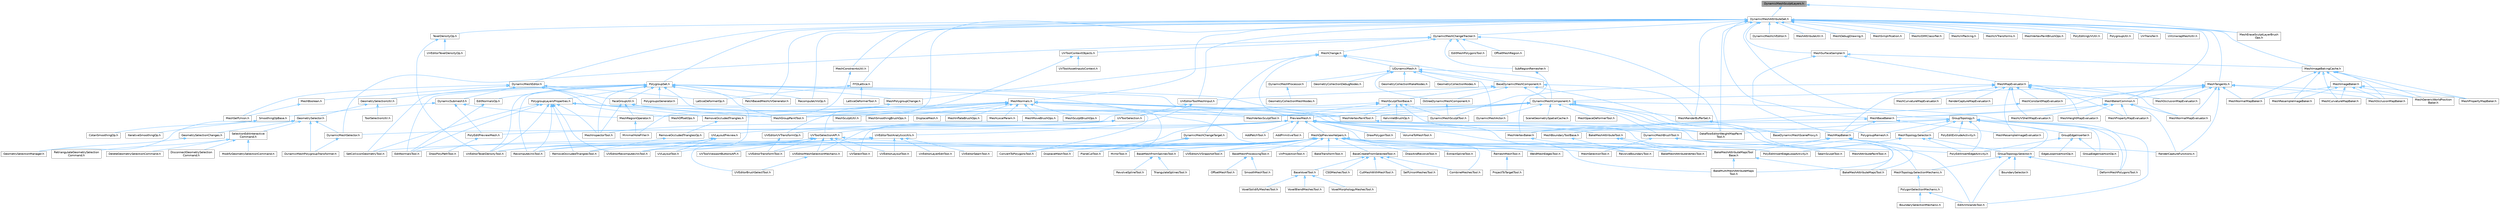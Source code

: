 digraph "DynamicMeshSculptLayers.h"
{
 // INTERACTIVE_SVG=YES
 // LATEX_PDF_SIZE
  bgcolor="transparent";
  edge [fontname=Helvetica,fontsize=10,labelfontname=Helvetica,labelfontsize=10];
  node [fontname=Helvetica,fontsize=10,shape=box,height=0.2,width=0.4];
  Node1 [id="Node000001",label="DynamicMeshSculptLayers.h",height=0.2,width=0.4,color="gray40", fillcolor="grey60", style="filled", fontcolor="black",tooltip=" "];
  Node1 -> Node2 [id="edge1_Node000001_Node000002",dir="back",color="steelblue1",style="solid",tooltip=" "];
  Node2 [id="Node000002",label="DynamicMeshAttributeSet.h",height=0.2,width=0.4,color="grey40", fillcolor="white", style="filled",URL="$d1/d88/DynamicMeshAttributeSet_8h.html",tooltip=" "];
  Node2 -> Node3 [id="edge2_Node000002_Node000003",dir="back",color="steelblue1",style="solid",tooltip=" "];
  Node3 [id="Node000003",label="DataflowEditorWeightMapPaint\lTool.h",height=0.2,width=0.4,color="grey40", fillcolor="white", style="filled",URL="$db/d46/DataflowEditorWeightMapPaintTool_8h.html",tooltip=" "];
  Node2 -> Node4 [id="edge3_Node000002_Node000004",dir="back",color="steelblue1",style="solid",tooltip=" "];
  Node4 [id="Node000004",label="DynamicMeshChangeTracker.h",height=0.2,width=0.4,color="grey40", fillcolor="white", style="filled",URL="$dd/df0/DynamicMeshChangeTracker_8h.html",tooltip=" "];
  Node4 -> Node3 [id="edge4_Node000004_Node000003",dir="back",color="steelblue1",style="solid",tooltip=" "];
  Node4 -> Node5 [id="edge5_Node000004_Node000005",dir="back",color="steelblue1",style="solid",tooltip=" "];
  Node5 [id="Node000005",label="DynamicMeshSelector.h",height=0.2,width=0.4,color="grey40", fillcolor="white", style="filled",URL="$dc/d01/DynamicMeshSelector_8h.html",tooltip=" "];
  Node5 -> Node6 [id="edge6_Node000005_Node000006",dir="back",color="steelblue1",style="solid",tooltip=" "];
  Node6 [id="Node000006",label="DynamicMeshPolygroupTransformer.h",height=0.2,width=0.4,color="grey40", fillcolor="white", style="filled",URL="$dc/db2/DynamicMeshPolygroupTransformer_8h.html",tooltip=" "];
  Node4 -> Node7 [id="edge7_Node000004_Node000007",dir="back",color="steelblue1",style="solid",tooltip=" "];
  Node7 [id="Node000007",label="EditMeshPolygonsTool.h",height=0.2,width=0.4,color="grey40", fillcolor="white", style="filled",URL="$d5/d72/EditMeshPolygonsTool_8h.html",tooltip=" "];
  Node4 -> Node8 [id="edge8_Node000004_Node000008",dir="back",color="steelblue1",style="solid",tooltip=" "];
  Node8 [id="Node000008",label="MeshChange.h",height=0.2,width=0.4,color="grey40", fillcolor="white", style="filled",URL="$de/d27/MeshChange_8h.html",tooltip=" "];
  Node8 -> Node9 [id="edge9_Node000008_Node000009",dir="back",color="steelblue1",style="solid",tooltip=" "];
  Node9 [id="Node000009",label="BaseDynamicMeshComponent.h",height=0.2,width=0.4,color="grey40", fillcolor="white", style="filled",URL="$d3/df4/BaseDynamicMeshComponent_8h.html",tooltip=" "];
  Node9 -> Node10 [id="edge10_Node000009_Node000010",dir="back",color="steelblue1",style="solid",tooltip=" "];
  Node10 [id="Node000010",label="BaseDynamicMeshSceneProxy.h",height=0.2,width=0.4,color="grey40", fillcolor="white", style="filled",URL="$d2/dee/BaseDynamicMeshSceneProxy_8h.html",tooltip=" "];
  Node9 -> Node11 [id="edge11_Node000009_Node000011",dir="back",color="steelblue1",style="solid",tooltip=" "];
  Node11 [id="Node000011",label="DynamicMeshComponent.h",height=0.2,width=0.4,color="grey40", fillcolor="white", style="filled",URL="$d8/d66/DynamicMeshComponent_8h.html",tooltip=" "];
  Node11 -> Node3 [id="edge12_Node000011_Node000003",dir="back",color="steelblue1",style="solid",tooltip=" "];
  Node11 -> Node12 [id="edge13_Node000011_Node000012",dir="back",color="steelblue1",style="solid",tooltip=" "];
  Node12 [id="Node000012",label="DeformMeshPolygonsTool.h",height=0.2,width=0.4,color="grey40", fillcolor="white", style="filled",URL="$db/d72/DeformMeshPolygonsTool_8h.html",tooltip=" "];
  Node11 -> Node13 [id="edge14_Node000011_Node000013",dir="back",color="steelblue1",style="solid",tooltip=" "];
  Node13 [id="Node000013",label="DynamicMeshActor.h",height=0.2,width=0.4,color="grey40", fillcolor="white", style="filled",URL="$d1/d71/DynamicMeshActor_8h.html",tooltip=" "];
  Node11 -> Node14 [id="edge15_Node000011_Node000014",dir="back",color="steelblue1",style="solid",tooltip=" "];
  Node14 [id="Node000014",label="DynamicMeshBrushTool.h",height=0.2,width=0.4,color="grey40", fillcolor="white", style="filled",URL="$da/d04/DynamicMeshBrushTool_8h.html",tooltip=" "];
  Node14 -> Node15 [id="edge16_Node000014_Node000015",dir="back",color="steelblue1",style="solid",tooltip=" "];
  Node15 [id="Node000015",label="MeshAttributePaintTool.h",height=0.2,width=0.4,color="grey40", fillcolor="white", style="filled",URL="$d3/d29/MeshAttributePaintTool_8h.html",tooltip=" "];
  Node14 -> Node16 [id="edge17_Node000014_Node000016",dir="back",color="steelblue1",style="solid",tooltip=" "];
  Node16 [id="Node000016",label="MeshSelectionTool.h",height=0.2,width=0.4,color="grey40", fillcolor="white", style="filled",URL="$d8/d80/MeshSelectionTool_8h.html",tooltip=" "];
  Node14 -> Node17 [id="edge18_Node000014_Node000017",dir="back",color="steelblue1",style="solid",tooltip=" "];
  Node17 [id="Node000017",label="SeamSculptTool.h",height=0.2,width=0.4,color="grey40", fillcolor="white", style="filled",URL="$d1/d31/SeamSculptTool_8h.html",tooltip=" "];
  Node11 -> Node5 [id="edge19_Node000011_Node000005",dir="back",color="steelblue1",style="solid",tooltip=" "];
  Node11 -> Node18 [id="edge20_Node000011_Node000018",dir="back",color="steelblue1",style="solid",tooltip=" "];
  Node18 [id="Node000018",label="EditUVIslandsTool.h",height=0.2,width=0.4,color="grey40", fillcolor="white", style="filled",URL="$d0/de4/EditUVIslandsTool_8h.html",tooltip=" "];
  Node11 -> Node19 [id="edge21_Node000011_Node000019",dir="back",color="steelblue1",style="solid",tooltip=" "];
  Node19 [id="Node000019",label="MeshGroupPaintTool.h",height=0.2,width=0.4,color="grey40", fillcolor="white", style="filled",URL="$dd/d04/MeshGroupPaintTool_8h.html",tooltip=" "];
  Node11 -> Node20 [id="edge22_Node000011_Node000020",dir="back",color="steelblue1",style="solid",tooltip=" "];
  Node20 [id="Node000020",label="MeshRenderBufferSet.h",height=0.2,width=0.4,color="grey40", fillcolor="white", style="filled",URL="$de/dc2/MeshRenderBufferSet_8h.html",tooltip=" "];
  Node20 -> Node10 [id="edge23_Node000020_Node000010",dir="back",color="steelblue1",style="solid",tooltip=" "];
  Node11 -> Node21 [id="edge24_Node000011_Node000021",dir="back",color="steelblue1",style="solid",tooltip=" "];
  Node21 [id="Node000021",label="MeshSpaceDeformerTool.h",height=0.2,width=0.4,color="grey40", fillcolor="white", style="filled",URL="$d7/dc8/MeshSpaceDeformerTool_8h.html",tooltip=" "];
  Node11 -> Node22 [id="edge25_Node000011_Node000022",dir="back",color="steelblue1",style="solid",tooltip=" "];
  Node22 [id="Node000022",label="MeshTopologySelectionMechanic.h",height=0.2,width=0.4,color="grey40", fillcolor="white", style="filled",URL="$d5/d15/MeshTopologySelectionMechanic_8h.html",tooltip=" "];
  Node22 -> Node23 [id="edge26_Node000022_Node000023",dir="back",color="steelblue1",style="solid",tooltip=" "];
  Node23 [id="Node000023",label="PolygonSelectionMechanic.h",height=0.2,width=0.4,color="grey40", fillcolor="white", style="filled",URL="$da/dff/PolygonSelectionMechanic_8h.html",tooltip=" "];
  Node23 -> Node24 [id="edge27_Node000023_Node000024",dir="back",color="steelblue1",style="solid",tooltip=" "];
  Node24 [id="Node000024",label="BoundarySelectionMechanic.h",height=0.2,width=0.4,color="grey40", fillcolor="white", style="filled",URL="$d8/dd6/BoundarySelectionMechanic_8h.html",tooltip=" "];
  Node23 -> Node18 [id="edge28_Node000023_Node000018",dir="back",color="steelblue1",style="solid",tooltip=" "];
  Node11 -> Node25 [id="edge29_Node000011_Node000025",dir="back",color="steelblue1",style="solid",tooltip=" "];
  Node25 [id="Node000025",label="MeshVertexPaintTool.h",height=0.2,width=0.4,color="grey40", fillcolor="white", style="filled",URL="$db/d74/MeshVertexPaintTool_8h.html",tooltip=" "];
  Node25 -> Node3 [id="edge30_Node000025_Node000003",dir="back",color="steelblue1",style="solid",tooltip=" "];
  Node11 -> Node26 [id="edge31_Node000011_Node000026",dir="back",color="steelblue1",style="solid",tooltip=" "];
  Node26 [id="Node000026",label="MeshVertexSculptTool.h",height=0.2,width=0.4,color="grey40", fillcolor="white", style="filled",URL="$dc/da6/MeshVertexSculptTool_8h.html",tooltip=" "];
  Node11 -> Node27 [id="edge32_Node000011_Node000027",dir="back",color="steelblue1",style="solid",tooltip=" "];
  Node27 [id="Node000027",label="PreviewMesh.h",height=0.2,width=0.4,color="grey40", fillcolor="white", style="filled",URL="$d6/d30/PreviewMesh_8h.html",tooltip=" "];
  Node27 -> Node28 [id="edge33_Node000027_Node000028",dir="back",color="steelblue1",style="solid",tooltip=" "];
  Node28 [id="Node000028",label="AddPatchTool.h",height=0.2,width=0.4,color="grey40", fillcolor="white", style="filled",URL="$d5/deb/AddPatchTool_8h.html",tooltip=" "];
  Node27 -> Node29 [id="edge34_Node000027_Node000029",dir="back",color="steelblue1",style="solid",tooltip=" "];
  Node29 [id="Node000029",label="AddPrimitiveTool.h",height=0.2,width=0.4,color="grey40", fillcolor="white", style="filled",URL="$d5/dbf/AddPrimitiveTool_8h.html",tooltip=" "];
  Node27 -> Node30 [id="edge35_Node000027_Node000030",dir="back",color="steelblue1",style="solid",tooltip=" "];
  Node30 [id="Node000030",label="BakeMeshAttributeMapsTool.h",height=0.2,width=0.4,color="grey40", fillcolor="white", style="filled",URL="$d8/d14/BakeMeshAttributeMapsTool_8h.html",tooltip=" "];
  Node27 -> Node31 [id="edge36_Node000027_Node000031",dir="back",color="steelblue1",style="solid",tooltip=" "];
  Node31 [id="Node000031",label="BakeMeshAttributeMapsTool\lBase.h",height=0.2,width=0.4,color="grey40", fillcolor="white", style="filled",URL="$dc/d68/BakeMeshAttributeMapsToolBase_8h.html",tooltip=" "];
  Node31 -> Node30 [id="edge37_Node000031_Node000030",dir="back",color="steelblue1",style="solid",tooltip=" "];
  Node31 -> Node32 [id="edge38_Node000031_Node000032",dir="back",color="steelblue1",style="solid",tooltip=" "];
  Node32 [id="Node000032",label="BakeMultiMeshAttributeMaps\lTool.h",height=0.2,width=0.4,color="grey40", fillcolor="white", style="filled",URL="$d7/d65/BakeMultiMeshAttributeMapsTool_8h.html",tooltip=" "];
  Node27 -> Node33 [id="edge39_Node000027_Node000033",dir="back",color="steelblue1",style="solid",tooltip=" "];
  Node33 [id="Node000033",label="BakeMeshAttributeTool.h",height=0.2,width=0.4,color="grey40", fillcolor="white", style="filled",URL="$d0/d82/BakeMeshAttributeTool_8h.html",tooltip=" "];
  Node33 -> Node31 [id="edge40_Node000033_Node000031",dir="back",color="steelblue1",style="solid",tooltip=" "];
  Node33 -> Node34 [id="edge41_Node000033_Node000034",dir="back",color="steelblue1",style="solid",tooltip=" "];
  Node34 [id="Node000034",label="BakeMeshAttributeVertexTool.h",height=0.2,width=0.4,color="grey40", fillcolor="white", style="filled",URL="$d6/d76/BakeMeshAttributeVertexTool_8h.html",tooltip=" "];
  Node27 -> Node34 [id="edge42_Node000027_Node000034",dir="back",color="steelblue1",style="solid",tooltip=" "];
  Node27 -> Node32 [id="edge43_Node000027_Node000032",dir="back",color="steelblue1",style="solid",tooltip=" "];
  Node27 -> Node35 [id="edge44_Node000027_Node000035",dir="back",color="steelblue1",style="solid",tooltip=" "];
  Node35 [id="Node000035",label="ConvertToPolygonsTool.h",height=0.2,width=0.4,color="grey40", fillcolor="white", style="filled",URL="$d7/d5a/ConvertToPolygonsTool_8h.html",tooltip=" "];
  Node27 -> Node36 [id="edge45_Node000027_Node000036",dir="back",color="steelblue1",style="solid",tooltip=" "];
  Node36 [id="Node000036",label="DrawPolygonTool.h",height=0.2,width=0.4,color="grey40", fillcolor="white", style="filled",URL="$d0/d15/DrawPolygonTool_8h.html",tooltip=" "];
  Node27 -> Node14 [id="edge46_Node000027_Node000014",dir="back",color="steelblue1",style="solid",tooltip=" "];
  Node27 -> Node37 [id="edge47_Node000027_Node000037",dir="back",color="steelblue1",style="solid",tooltip=" "];
  Node37 [id="Node000037",label="MeshInspectorTool.h",height=0.2,width=0.4,color="grey40", fillcolor="white", style="filled",URL="$de/da1/MeshInspectorTool_8h.html",tooltip=" "];
  Node27 -> Node38 [id="edge48_Node000027_Node000038",dir="back",color="steelblue1",style="solid",tooltip=" "];
  Node38 [id="Node000038",label="MeshOpPreviewHelpers.h",height=0.2,width=0.4,color="grey40", fillcolor="white", style="filled",URL="$de/d33/MeshOpPreviewHelpers_8h.html",tooltip=" "];
  Node38 -> Node31 [id="edge49_Node000038_Node000031",dir="back",color="steelblue1",style="solid",tooltip=" "];
  Node38 -> Node34 [id="edge50_Node000038_Node000034",dir="back",color="steelblue1",style="solid",tooltip=" "];
  Node38 -> Node39 [id="edge51_Node000038_Node000039",dir="back",color="steelblue1",style="solid",tooltip=" "];
  Node39 [id="Node000039",label="BakeTransformTool.h",height=0.2,width=0.4,color="grey40", fillcolor="white", style="filled",URL="$dc/d39/BakeTransformTool_8h.html",tooltip=" "];
  Node38 -> Node40 [id="edge52_Node000038_Node000040",dir="back",color="steelblue1",style="solid",tooltip=" "];
  Node40 [id="Node000040",label="BaseCreateFromSelectedTool.h",height=0.2,width=0.4,color="grey40", fillcolor="white", style="filled",URL="$de/dc7/BaseCreateFromSelectedTool_8h.html",tooltip=" "];
  Node40 -> Node41 [id="edge53_Node000040_Node000041",dir="back",color="steelblue1",style="solid",tooltip=" "];
  Node41 [id="Node000041",label="BaseVoxelTool.h",height=0.2,width=0.4,color="grey40", fillcolor="white", style="filled",URL="$db/d63/BaseVoxelTool_8h.html",tooltip=" "];
  Node41 -> Node42 [id="edge54_Node000041_Node000042",dir="back",color="steelblue1",style="solid",tooltip=" "];
  Node42 [id="Node000042",label="VoxelBlendMeshesTool.h",height=0.2,width=0.4,color="grey40", fillcolor="white", style="filled",URL="$da/d0e/VoxelBlendMeshesTool_8h.html",tooltip=" "];
  Node41 -> Node43 [id="edge55_Node000041_Node000043",dir="back",color="steelblue1",style="solid",tooltip=" "];
  Node43 [id="Node000043",label="VoxelMorphologyMeshesTool.h",height=0.2,width=0.4,color="grey40", fillcolor="white", style="filled",URL="$dc/d30/VoxelMorphologyMeshesTool_8h.html",tooltip=" "];
  Node41 -> Node44 [id="edge56_Node000041_Node000044",dir="back",color="steelblue1",style="solid",tooltip=" "];
  Node44 [id="Node000044",label="VoxelSolidifyMeshesTool.h",height=0.2,width=0.4,color="grey40", fillcolor="white", style="filled",URL="$de/da2/VoxelSolidifyMeshesTool_8h.html",tooltip=" "];
  Node40 -> Node45 [id="edge57_Node000040_Node000045",dir="back",color="steelblue1",style="solid",tooltip=" "];
  Node45 [id="Node000045",label="CSGMeshesTool.h",height=0.2,width=0.4,color="grey40", fillcolor="white", style="filled",URL="$db/dd1/CSGMeshesTool_8h.html",tooltip=" "];
  Node40 -> Node46 [id="edge58_Node000040_Node000046",dir="back",color="steelblue1",style="solid",tooltip=" "];
  Node46 [id="Node000046",label="CombineMeshesTool.h",height=0.2,width=0.4,color="grey40", fillcolor="white", style="filled",URL="$dd/da3/CombineMeshesTool_8h.html",tooltip=" "];
  Node40 -> Node47 [id="edge59_Node000040_Node000047",dir="back",color="steelblue1",style="solid",tooltip=" "];
  Node47 [id="Node000047",label="CutMeshWithMeshTool.h",height=0.2,width=0.4,color="grey40", fillcolor="white", style="filled",URL="$d2/d2c/CutMeshWithMeshTool_8h.html",tooltip=" "];
  Node40 -> Node48 [id="edge60_Node000040_Node000048",dir="back",color="steelblue1",style="solid",tooltip=" "];
  Node48 [id="Node000048",label="SelfUnionMeshesTool.h",height=0.2,width=0.4,color="grey40", fillcolor="white", style="filled",URL="$dc/dad/SelfUnionMeshesTool_8h.html",tooltip=" "];
  Node38 -> Node49 [id="edge61_Node000038_Node000049",dir="back",color="steelblue1",style="solid",tooltip=" "];
  Node49 [id="Node000049",label="BaseMeshFromSplinesTool.h",height=0.2,width=0.4,color="grey40", fillcolor="white", style="filled",URL="$da/d31/BaseMeshFromSplinesTool_8h.html",tooltip=" "];
  Node49 -> Node50 [id="edge62_Node000049_Node000050",dir="back",color="steelblue1",style="solid",tooltip=" "];
  Node50 [id="Node000050",label="RevolveSplineTool.h",height=0.2,width=0.4,color="grey40", fillcolor="white", style="filled",URL="$d3/d36/RevolveSplineTool_8h.html",tooltip=" "];
  Node49 -> Node51 [id="edge63_Node000049_Node000051",dir="back",color="steelblue1",style="solid",tooltip=" "];
  Node51 [id="Node000051",label="TriangulateSplinesTool.h",height=0.2,width=0.4,color="grey40", fillcolor="white", style="filled",URL="$d9/de6/TriangulateSplinesTool_8h.html",tooltip=" "];
  Node38 -> Node52 [id="edge64_Node000038_Node000052",dir="back",color="steelblue1",style="solid",tooltip=" "];
  Node52 [id="Node000052",label="BaseMeshProcessingTool.h",height=0.2,width=0.4,color="grey40", fillcolor="white", style="filled",URL="$d4/d77/BaseMeshProcessingTool_8h.html",tooltip=" "];
  Node52 -> Node53 [id="edge65_Node000052_Node000053",dir="back",color="steelblue1",style="solid",tooltip=" "];
  Node53 [id="Node000053",label="OffsetMeshTool.h",height=0.2,width=0.4,color="grey40", fillcolor="white", style="filled",URL="$da/d01/OffsetMeshTool_8h.html",tooltip=" "];
  Node52 -> Node54 [id="edge66_Node000052_Node000054",dir="back",color="steelblue1",style="solid",tooltip=" "];
  Node54 [id="Node000054",label="SmoothMeshTool.h",height=0.2,width=0.4,color="grey40", fillcolor="white", style="filled",URL="$da/da9/SmoothMeshTool_8h.html",tooltip=" "];
  Node38 -> Node46 [id="edge67_Node000038_Node000046",dir="back",color="steelblue1",style="solid",tooltip=" "];
  Node38 -> Node35 [id="edge68_Node000038_Node000035",dir="back",color="steelblue1",style="solid",tooltip=" "];
  Node38 -> Node55 [id="edge69_Node000038_Node000055",dir="back",color="steelblue1",style="solid",tooltip=" "];
  Node55 [id="Node000055",label="DisplaceMeshTool.h",height=0.2,width=0.4,color="grey40", fillcolor="white", style="filled",URL="$da/d28/DisplaceMeshTool_8h.html",tooltip=" "];
  Node38 -> Node56 [id="edge70_Node000038_Node000056",dir="back",color="steelblue1",style="solid",tooltip=" "];
  Node56 [id="Node000056",label="DrawAndRevolveTool.h",height=0.2,width=0.4,color="grey40", fillcolor="white", style="filled",URL="$d8/d06/DrawAndRevolveTool_8h.html",tooltip=" "];
  Node38 -> Node57 [id="edge71_Node000038_Node000057",dir="back",color="steelblue1",style="solid",tooltip=" "];
  Node57 [id="Node000057",label="EditNormalsTool.h",height=0.2,width=0.4,color="grey40", fillcolor="white", style="filled",URL="$de/d53/EditNormalsTool_8h.html",tooltip=" "];
  Node38 -> Node58 [id="edge72_Node000038_Node000058",dir="back",color="steelblue1",style="solid",tooltip=" "];
  Node58 [id="Node000058",label="ExtractSplineTool.h",height=0.2,width=0.4,color="grey40", fillcolor="white", style="filled",URL="$d3/d4d/ExtractSplineTool_8h.html",tooltip=" "];
  Node38 -> Node59 [id="edge73_Node000038_Node000059",dir="back",color="steelblue1",style="solid",tooltip=" "];
  Node59 [id="Node000059",label="MirrorTool.h",height=0.2,width=0.4,color="grey40", fillcolor="white", style="filled",URL="$d3/dc9/MirrorTool_8h.html",tooltip=" "];
  Node38 -> Node60 [id="edge74_Node000038_Node000060",dir="back",color="steelblue1",style="solid",tooltip=" "];
  Node60 [id="Node000060",label="PlaneCutTool.h",height=0.2,width=0.4,color="grey40", fillcolor="white", style="filled",URL="$dd/def/PlaneCutTool_8h.html",tooltip=" "];
  Node38 -> Node61 [id="edge75_Node000038_Node000061",dir="back",color="steelblue1",style="solid",tooltip=" "];
  Node61 [id="Node000061",label="PolyEditInsertEdgeActivity.h",height=0.2,width=0.4,color="grey40", fillcolor="white", style="filled",URL="$d1/d26/PolyEditInsertEdgeActivity_8h.html",tooltip=" "];
  Node38 -> Node62 [id="edge76_Node000038_Node000062",dir="back",color="steelblue1",style="solid",tooltip=" "];
  Node62 [id="Node000062",label="PolyEditInsertEdgeLoopActivity.h",height=0.2,width=0.4,color="grey40", fillcolor="white", style="filled",URL="$d5/d37/PolyEditInsertEdgeLoopActivity_8h.html",tooltip=" "];
  Node38 -> Node63 [id="edge77_Node000038_Node000063",dir="back",color="steelblue1",style="solid",tooltip=" "];
  Node63 [id="Node000063",label="RecomputeUVsTool.h",height=0.2,width=0.4,color="grey40", fillcolor="white", style="filled",URL="$d0/d92/RecomputeUVsTool_8h.html",tooltip=" "];
  Node38 -> Node64 [id="edge78_Node000038_Node000064",dir="back",color="steelblue1",style="solid",tooltip=" "];
  Node64 [id="Node000064",label="RemeshMeshTool.h",height=0.2,width=0.4,color="grey40", fillcolor="white", style="filled",URL="$dc/dd6/RemeshMeshTool_8h.html",tooltip=" "];
  Node64 -> Node65 [id="edge79_Node000064_Node000065",dir="back",color="steelblue1",style="solid",tooltip=" "];
  Node65 [id="Node000065",label="ProjectToTargetTool.h",height=0.2,width=0.4,color="grey40", fillcolor="white", style="filled",URL="$d3/daa/ProjectToTargetTool_8h.html",tooltip=" "];
  Node38 -> Node66 [id="edge80_Node000038_Node000066",dir="back",color="steelblue1",style="solid",tooltip=" "];
  Node66 [id="Node000066",label="RemoveOccludedTrianglesTool.h",height=0.2,width=0.4,color="grey40", fillcolor="white", style="filled",URL="$d9/da1/RemoveOccludedTrianglesTool_8h.html",tooltip=" "];
  Node38 -> Node67 [id="edge81_Node000038_Node000067",dir="back",color="steelblue1",style="solid",tooltip=" "];
  Node67 [id="Node000067",label="RevolveBoundaryTool.h",height=0.2,width=0.4,color="grey40", fillcolor="white", style="filled",URL="$da/dce/RevolveBoundaryTool_8h.html",tooltip=" "];
  Node38 -> Node68 [id="edge82_Node000038_Node000068",dir="back",color="steelblue1",style="solid",tooltip=" "];
  Node68 [id="Node000068",label="SetCollisionGeometryTool.h",height=0.2,width=0.4,color="grey40", fillcolor="white", style="filled",URL="$d0/de6/SetCollisionGeometryTool_8h.html",tooltip=" "];
  Node38 -> Node69 [id="edge83_Node000038_Node000069",dir="back",color="steelblue1",style="solid",tooltip=" "];
  Node69 [id="Node000069",label="UVEditorUVSnapshotTool.h",height=0.2,width=0.4,color="grey40", fillcolor="white", style="filled",URL="$d4/dd6/UVEditorUVSnapshotTool_8h.html",tooltip=" "];
  Node38 -> Node70 [id="edge84_Node000038_Node000070",dir="back",color="steelblue1",style="solid",tooltip=" "];
  Node70 [id="Node000070",label="UVLayoutTool.h",height=0.2,width=0.4,color="grey40", fillcolor="white", style="filled",URL="$d6/d89/UVLayoutTool_8h.html",tooltip=" "];
  Node38 -> Node71 [id="edge85_Node000038_Node000071",dir="back",color="steelblue1",style="solid",tooltip=" "];
  Node71 [id="Node000071",label="UVProjectionTool.h",height=0.2,width=0.4,color="grey40", fillcolor="white", style="filled",URL="$d5/d4f/UVProjectionTool_8h.html",tooltip=" "];
  Node38 -> Node72 [id="edge86_Node000038_Node000072",dir="back",color="steelblue1",style="solid",tooltip=" "];
  Node72 [id="Node000072",label="WeldMeshEdgesTool.h",height=0.2,width=0.4,color="grey40", fillcolor="white", style="filled",URL="$d5/d6e/WeldMeshEdgesTool_8h.html",tooltip=" "];
  Node27 -> Node73 [id="edge87_Node000027_Node000073",dir="back",color="steelblue1",style="solid",tooltip=" "];
  Node73 [id="Node000073",label="PolyEditPreviewMesh.h",height=0.2,width=0.4,color="grey40", fillcolor="white", style="filled",URL="$d2/de8/PolyEditPreviewMesh_8h.html",tooltip=" "];
  Node73 -> Node74 [id="edge88_Node000073_Node000074",dir="back",color="steelblue1",style="solid",tooltip=" "];
  Node74 [id="Node000074",label="DrawPolyPathTool.h",height=0.2,width=0.4,color="grey40", fillcolor="white", style="filled",URL="$dc/d3e/DrawPolyPathTool_8h.html",tooltip=" "];
  Node27 -> Node75 [id="edge89_Node000027_Node000075",dir="back",color="steelblue1",style="solid",tooltip=" "];
  Node75 [id="Node000075",label="UVLayoutPreview.h",height=0.2,width=0.4,color="grey40", fillcolor="white", style="filled",URL="$dd/d16/UVLayoutPreview_8h.html",tooltip=" "];
  Node75 -> Node63 [id="edge90_Node000075_Node000063",dir="back",color="steelblue1",style="solid",tooltip=" "];
  Node75 -> Node76 [id="edge91_Node000075_Node000076",dir="back",color="steelblue1",style="solid",tooltip=" "];
  Node76 [id="Node000076",label="UVEditorRecomputeUVsTool.h",height=0.2,width=0.4,color="grey40", fillcolor="white", style="filled",URL="$d2/db8/UVEditorRecomputeUVsTool_8h.html",tooltip=" "];
  Node75 -> Node77 [id="edge92_Node000075_Node000077",dir="back",color="steelblue1",style="solid",tooltip=" "];
  Node77 [id="Node000077",label="UVEditorTexelDensityTool.h",height=0.2,width=0.4,color="grey40", fillcolor="white", style="filled",URL="$d0/d8b/UVEditorTexelDensityTool_8h.html",tooltip=" "];
  Node75 -> Node70 [id="edge93_Node000075_Node000070",dir="back",color="steelblue1",style="solid",tooltip=" "];
  Node27 -> Node78 [id="edge94_Node000027_Node000078",dir="back",color="steelblue1",style="solid",tooltip=" "];
  Node78 [id="Node000078",label="VolumeToMeshTool.h",height=0.2,width=0.4,color="grey40", fillcolor="white", style="filled",URL="$de/d64/VolumeToMeshTool_8h.html",tooltip=" "];
  Node27 -> Node72 [id="edge95_Node000027_Node000072",dir="back",color="steelblue1",style="solid",tooltip=" "];
  Node11 -> Node79 [id="edge96_Node000011_Node000079",dir="back",color="steelblue1",style="solid",tooltip=" "];
  Node79 [id="Node000079",label="SceneGeometrySpatialCache.h",height=0.2,width=0.4,color="grey40", fillcolor="white", style="filled",URL="$d6/d6f/SceneGeometrySpatialCache_8h.html",tooltip=" "];
  Node9 -> Node20 [id="edge97_Node000009_Node000020",dir="back",color="steelblue1",style="solid",tooltip=" "];
  Node9 -> Node80 [id="edge98_Node000009_Node000080",dir="back",color="steelblue1",style="solid",tooltip=" "];
  Node80 [id="Node000080",label="MeshSculptToolBase.h",height=0.2,width=0.4,color="grey40", fillcolor="white", style="filled",URL="$d8/d2a/MeshSculptToolBase_8h.html",tooltip=" "];
  Node80 -> Node3 [id="edge99_Node000080_Node000003",dir="back",color="steelblue1",style="solid",tooltip=" "];
  Node80 -> Node81 [id="edge100_Node000080_Node000081",dir="back",color="steelblue1",style="solid",tooltip=" "];
  Node81 [id="Node000081",label="DynamicMeshSculptTool.h",height=0.2,width=0.4,color="grey40", fillcolor="white", style="filled",URL="$d6/d16/DynamicMeshSculptTool_8h.html",tooltip=" "];
  Node80 -> Node82 [id="edge101_Node000080_Node000082",dir="back",color="steelblue1",style="solid",tooltip=" "];
  Node82 [id="Node000082",label="KelvinletBrushOp.h",height=0.2,width=0.4,color="grey40", fillcolor="white", style="filled",URL="$d9/d5c/KelvinletBrushOp_8h.html",tooltip=" "];
  Node80 -> Node19 [id="edge102_Node000080_Node000019",dir="back",color="steelblue1",style="solid",tooltip=" "];
  Node80 -> Node25 [id="edge103_Node000080_Node000025",dir="back",color="steelblue1",style="solid",tooltip=" "];
  Node80 -> Node26 [id="edge104_Node000080_Node000026",dir="back",color="steelblue1",style="solid",tooltip=" "];
  Node9 -> Node83 [id="edge105_Node000009_Node000083",dir="back",color="steelblue1",style="solid",tooltip=" "];
  Node83 [id="Node000083",label="OctreeDynamicMeshComponent.h",height=0.2,width=0.4,color="grey40", fillcolor="white", style="filled",URL="$d9/d19/OctreeDynamicMeshComponent_8h.html",tooltip=" "];
  Node83 -> Node81 [id="edge106_Node000083_Node000081",dir="back",color="steelblue1",style="solid",tooltip=" "];
  Node9 -> Node84 [id="edge107_Node000009_Node000084",dir="back",color="steelblue1",style="solid",tooltip=" "];
  Node84 [id="Node000084",label="UVEditorToolMeshInput.h",height=0.2,width=0.4,color="grey40", fillcolor="white", style="filled",URL="$d2/de6/UVEditorToolMeshInput_8h.html",tooltip=" "];
  Node84 -> Node85 [id="edge108_Node000084_Node000085",dir="back",color="steelblue1",style="solid",tooltip=" "];
  Node85 [id="Node000085",label="UVEditorToolAnalyticsUtils.h",height=0.2,width=0.4,color="grey40", fillcolor="white", style="filled",URL="$db/d2e/UVEditorToolAnalyticsUtils_8h.html",tooltip=" "];
  Node85 -> Node86 [id="edge109_Node000085_Node000086",dir="back",color="steelblue1",style="solid",tooltip=" "];
  Node86 [id="Node000086",label="UVEditorLayerEditTool.h",height=0.2,width=0.4,color="grey40", fillcolor="white", style="filled",URL="$d0/df1/UVEditorLayerEditTool_8h.html",tooltip=" "];
  Node85 -> Node87 [id="edge110_Node000085_Node000087",dir="back",color="steelblue1",style="solid",tooltip=" "];
  Node87 [id="Node000087",label="UVEditorLayoutTool.h",height=0.2,width=0.4,color="grey40", fillcolor="white", style="filled",URL="$d5/dd1/UVEditorLayoutTool_8h.html",tooltip=" "];
  Node85 -> Node76 [id="edge111_Node000085_Node000076",dir="back",color="steelblue1",style="solid",tooltip=" "];
  Node85 -> Node88 [id="edge112_Node000085_Node000088",dir="back",color="steelblue1",style="solid",tooltip=" "];
  Node88 [id="Node000088",label="UVEditorSeamTool.h",height=0.2,width=0.4,color="grey40", fillcolor="white", style="filled",URL="$d1/dab/UVEditorSeamTool_8h.html",tooltip=" "];
  Node85 -> Node77 [id="edge113_Node000085_Node000077",dir="back",color="steelblue1",style="solid",tooltip=" "];
  Node85 -> Node89 [id="edge114_Node000085_Node000089",dir="back",color="steelblue1",style="solid",tooltip=" "];
  Node89 [id="Node000089",label="UVEditorTransformTool.h",height=0.2,width=0.4,color="grey40", fillcolor="white", style="filled",URL="$dc/db2/UVEditorTransformTool_8h.html",tooltip=" "];
  Node84 -> Node90 [id="edge115_Node000084_Node000090",dir="back",color="steelblue1",style="solid",tooltip=" "];
  Node90 [id="Node000090",label="UVToolSelection.h",height=0.2,width=0.4,color="grey40", fillcolor="white", style="filled",URL="$dc/db4/UVToolSelection_8h.html",tooltip=" "];
  Node90 -> Node91 [id="edge116_Node000090_Node000091",dir="back",color="steelblue1",style="solid",tooltip=" "];
  Node91 [id="Node000091",label="UVEditorMeshSelectionMechanic.h",height=0.2,width=0.4,color="grey40", fillcolor="white", style="filled",URL="$d2/d73/UVEditorMeshSelectionMechanic_8h.html",tooltip=" "];
  Node91 -> Node92 [id="edge117_Node000091_Node000092",dir="back",color="steelblue1",style="solid",tooltip=" "];
  Node92 [id="Node000092",label="UVEditorBrushSelectTool.h",height=0.2,width=0.4,color="grey40", fillcolor="white", style="filled",URL="$dd/d97/UVEditorBrushSelectTool_8h.html",tooltip=" "];
  Node90 -> Node93 [id="edge118_Node000090_Node000093",dir="back",color="steelblue1",style="solid",tooltip=" "];
  Node93 [id="Node000093",label="UVEditorUVTransformOp.h",height=0.2,width=0.4,color="grey40", fillcolor="white", style="filled",URL="$d9/df2/UVEditorUVTransformOp_8h.html",tooltip=" "];
  Node93 -> Node89 [id="edge119_Node000093_Node000089",dir="back",color="steelblue1",style="solid",tooltip=" "];
  Node90 -> Node94 [id="edge120_Node000090_Node000094",dir="back",color="steelblue1",style="solid",tooltip=" "];
  Node94 [id="Node000094",label="UVSelectTool.h",height=0.2,width=0.4,color="grey40", fillcolor="white", style="filled",URL="$de/d40/UVSelectTool_8h.html",tooltip=" "];
  Node90 -> Node95 [id="edge121_Node000090_Node000095",dir="back",color="steelblue1",style="solid",tooltip=" "];
  Node95 [id="Node000095",label="UVToolSelectionAPI.h",height=0.2,width=0.4,color="grey40", fillcolor="white", style="filled",URL="$d0/d40/UVToolSelectionAPI_8h.html",tooltip=" "];
  Node95 -> Node92 [id="edge122_Node000095_Node000092",dir="back",color="steelblue1",style="solid",tooltip=" "];
  Node95 -> Node87 [id="edge123_Node000095_Node000087",dir="back",color="steelblue1",style="solid",tooltip=" "];
  Node95 -> Node91 [id="edge124_Node000095_Node000091",dir="back",color="steelblue1",style="solid",tooltip=" "];
  Node95 -> Node76 [id="edge125_Node000095_Node000076",dir="back",color="steelblue1",style="solid",tooltip=" "];
  Node95 -> Node77 [id="edge126_Node000095_Node000077",dir="back",color="steelblue1",style="solid",tooltip=" "];
  Node95 -> Node89 [id="edge127_Node000095_Node000089",dir="back",color="steelblue1",style="solid",tooltip=" "];
  Node95 -> Node69 [id="edge128_Node000095_Node000069",dir="back",color="steelblue1",style="solid",tooltip=" "];
  Node95 -> Node94 [id="edge129_Node000095_Node000094",dir="back",color="steelblue1",style="solid",tooltip=" "];
  Node95 -> Node96 [id="edge130_Node000095_Node000096",dir="back",color="steelblue1",style="solid",tooltip=" "];
  Node96 [id="Node000096",label="UVToolViewportButtonsAPI.h",height=0.2,width=0.4,color="grey40", fillcolor="white", style="filled",URL="$d0/d27/UVToolViewportButtonsAPI_8h.html",tooltip=" "];
  Node8 -> Node97 [id="edge131_Node000008_Node000097",dir="back",color="steelblue1",style="solid",tooltip=" "];
  Node97 [id="Node000097",label="DynamicMeshChangeTarget.h",height=0.2,width=0.4,color="grey40", fillcolor="white", style="filled",URL="$d9/d79/DynamicMeshChangeTarget_8h.html",tooltip=" "];
  Node97 -> Node59 [id="edge132_Node000097_Node000059",dir="back",color="steelblue1",style="solid",tooltip=" "];
  Node97 -> Node60 [id="edge133_Node000097_Node000060",dir="back",color="steelblue1",style="solid",tooltip=" "];
  Node8 -> Node98 [id="edge134_Node000008_Node000098",dir="back",color="steelblue1",style="solid",tooltip=" "];
  Node98 [id="Node000098",label="MeshPolygroupChange.h",height=0.2,width=0.4,color="grey40", fillcolor="white", style="filled",URL="$dc/dca/MeshPolygroupChange_8h.html",tooltip=" "];
  Node98 -> Node19 [id="edge135_Node000098_Node000019",dir="back",color="steelblue1",style="solid",tooltip=" "];
  Node8 -> Node27 [id="edge136_Node000008_Node000027",dir="back",color="steelblue1",style="solid",tooltip=" "];
  Node8 -> Node99 [id="edge137_Node000008_Node000099",dir="back",color="steelblue1",style="solid",tooltip=" "];
  Node99 [id="Node000099",label="UDynamicMesh.h",height=0.2,width=0.4,color="grey40", fillcolor="white", style="filled",URL="$d3/dcc/UDynamicMesh_8h.html",tooltip=" "];
  Node99 -> Node9 [id="edge138_Node000099_Node000009",dir="back",color="steelblue1",style="solid",tooltip=" "];
  Node99 -> Node13 [id="edge139_Node000099_Node000013",dir="back",color="steelblue1",style="solid",tooltip=" "];
  Node99 -> Node11 [id="edge140_Node000099_Node000011",dir="back",color="steelblue1",style="solid",tooltip=" "];
  Node99 -> Node100 [id="edge141_Node000099_Node000100",dir="back",color="steelblue1",style="solid",tooltip=" "];
  Node100 [id="Node000100",label="DynamicMeshProcessor.h",height=0.2,width=0.4,color="grey40", fillcolor="white", style="filled",URL="$d9/d26/DynamicMeshProcessor_8h.html",tooltip=" "];
  Node100 -> Node101 [id="edge142_Node000100_Node000101",dir="back",color="steelblue1",style="solid",tooltip=" "];
  Node101 [id="Node000101",label="GeometryCollectionMeshNodes.h",height=0.2,width=0.4,color="grey40", fillcolor="white", style="filled",URL="$d7/d46/GeometryCollectionMeshNodes_8h.html",tooltip=" "];
  Node99 -> Node102 [id="edge143_Node000099_Node000102",dir="back",color="steelblue1",style="solid",tooltip=" "];
  Node102 [id="Node000102",label="GeometryCollectionDebugNodes.h",height=0.2,width=0.4,color="grey40", fillcolor="white", style="filled",URL="$dd/d38/GeometryCollectionDebugNodes_8h.html",tooltip=" "];
  Node99 -> Node103 [id="edge144_Node000099_Node000103",dir="back",color="steelblue1",style="solid",tooltip=" "];
  Node103 [id="Node000103",label="GeometryCollectionMakeNodes.h",height=0.2,width=0.4,color="grey40", fillcolor="white", style="filled",URL="$d6/d20/GeometryCollectionMakeNodes_8h.html",tooltip=" "];
  Node99 -> Node104 [id="edge145_Node000099_Node000104",dir="back",color="steelblue1",style="solid",tooltip=" "];
  Node104 [id="Node000104",label="GeometryCollectionNodes.h",height=0.2,width=0.4,color="grey40", fillcolor="white", style="filled",URL="$d6/d73/GeometryCollectionNodes_8h.html",tooltip=" "];
  Node99 -> Node83 [id="edge146_Node000099_Node000083",dir="back",color="steelblue1",style="solid",tooltip=" "];
  Node4 -> Node105 [id="edge147_Node000004_Node000105",dir="back",color="steelblue1",style="solid",tooltip=" "];
  Node105 [id="Node000105",label="OffsetMeshRegion.h",height=0.2,width=0.4,color="grey40", fillcolor="white", style="filled",URL="$d5/d82/OffsetMeshRegion_8h.html",tooltip=" "];
  Node4 -> Node106 [id="edge148_Node000004_Node000106",dir="back",color="steelblue1",style="solid",tooltip=" "];
  Node106 [id="Node000106",label="SubRegionRemesher.h",height=0.2,width=0.4,color="grey40", fillcolor="white", style="filled",URL="$d9/d7c/SubRegionRemesher_8h.html",tooltip=" "];
  Node106 -> Node81 [id="edge149_Node000106_Node000081",dir="back",color="steelblue1",style="solid",tooltip=" "];
  Node4 -> Node107 [id="edge150_Node000004_Node000107",dir="back",color="steelblue1",style="solid",tooltip=" "];
  Node107 [id="Node000107",label="UVToolContextObjects.h",height=0.2,width=0.4,color="grey40", fillcolor="white", style="filled",URL="$d1/d13/UVToolContextObjects_8h.html",tooltip=" "];
  Node107 -> Node108 [id="edge151_Node000107_Node000108",dir="back",color="steelblue1",style="solid",tooltip=" "];
  Node108 [id="Node000108",label="UVToolAssetInputsContext.h",height=0.2,width=0.4,color="grey40", fillcolor="white", style="filled",URL="$de/d4b/UVToolAssetInputsContext_8h.html",tooltip=" "];
  Node107 -> Node95 [id="edge152_Node000107_Node000095",dir="back",color="steelblue1",style="solid",tooltip=" "];
  Node2 -> Node109 [id="edge153_Node000002_Node000109",dir="back",color="steelblue1",style="solid",tooltip=" "];
  Node109 [id="Node000109",label="DynamicMeshEditor.h",height=0.2,width=0.4,color="grey40", fillcolor="white", style="filled",URL="$d2/db3/DynamicMeshEditor_8h.html",tooltip=" "];
  Node109 -> Node110 [id="edge154_Node000109_Node000110",dir="back",color="steelblue1",style="solid",tooltip=" "];
  Node110 [id="Node000110",label="DynamicSubmesh3.h",height=0.2,width=0.4,color="grey40", fillcolor="white", style="filled",URL="$df/d5e/DynamicSubmesh3_8h.html",tooltip=" "];
  Node110 -> Node111 [id="edge155_Node000110_Node000111",dir="back",color="steelblue1",style="solid",tooltip=" "];
  Node111 [id="Node000111",label="MeshRegionOperator.h",height=0.2,width=0.4,color="grey40", fillcolor="white", style="filled",URL="$db/d2c/MeshRegionOperator_8h.html",tooltip=" "];
  Node111 -> Node112 [id="edge156_Node000111_Node000112",dir="back",color="steelblue1",style="solid",tooltip=" "];
  Node112 [id="Node000112",label="MinimalHoleFiller.h",height=0.2,width=0.4,color="grey40", fillcolor="white", style="filled",URL="$dc/d8e/MinimalHoleFiller_8h.html",tooltip=" "];
  Node110 -> Node73 [id="edge157_Node000110_Node000073",dir="back",color="steelblue1",style="solid",tooltip=" "];
  Node110 -> Node113 [id="edge158_Node000110_Node000113",dir="back",color="steelblue1",style="solid",tooltip=" "];
  Node113 [id="Node000113",label="SmoothingOpBase.h",height=0.2,width=0.4,color="grey40", fillcolor="white", style="filled",URL="$d3/d7b/SmoothingOpBase_8h.html",tooltip=" "];
  Node113 -> Node114 [id="edge159_Node000113_Node000114",dir="back",color="steelblue1",style="solid",tooltip=" "];
  Node114 [id="Node000114",label="CotanSmoothingOp.h",height=0.2,width=0.4,color="grey40", fillcolor="white", style="filled",URL="$d4/d31/CotanSmoothingOp_8h.html",tooltip=" "];
  Node113 -> Node115 [id="edge160_Node000113_Node000115",dir="back",color="steelblue1",style="solid",tooltip=" "];
  Node115 [id="Node000115",label="IterativeSmoothingOp.h",height=0.2,width=0.4,color="grey40", fillcolor="white", style="filled",URL="$d5/d15/IterativeSmoothingOp_8h.html",tooltip=" "];
  Node109 -> Node116 [id="edge161_Node000109_Node000116",dir="back",color="steelblue1",style="solid",tooltip=" "];
  Node116 [id="Node000116",label="FaceGroupUtil.h",height=0.2,width=0.4,color="grey40", fillcolor="white", style="filled",URL="$d6/d29/FaceGroupUtil_8h.html",tooltip=" "];
  Node116 -> Node19 [id="edge162_Node000116_Node000019",dir="back",color="steelblue1",style="solid",tooltip=" "];
  Node116 -> Node37 [id="edge163_Node000116_Node000037",dir="back",color="steelblue1",style="solid",tooltip=" "];
  Node116 -> Node111 [id="edge164_Node000116_Node000111",dir="back",color="steelblue1",style="solid",tooltip=" "];
  Node116 -> Node25 [id="edge165_Node000116_Node000025",dir="back",color="steelblue1",style="solid",tooltip=" "];
  Node109 -> Node117 [id="edge166_Node000109_Node000117",dir="back",color="steelblue1",style="solid",tooltip=" "];
  Node117 [id="Node000117",label="LatticeDeformerOp.h",height=0.2,width=0.4,color="grey40", fillcolor="white", style="filled",URL="$d6/d92/LatticeDeformerOp_8h.html",tooltip=" "];
  Node109 -> Node118 [id="edge167_Node000109_Node000118",dir="back",color="steelblue1",style="solid",tooltip=" "];
  Node118 [id="Node000118",label="MeshBoolean.h",height=0.2,width=0.4,color="grey40", fillcolor="white", style="filled",URL="$dc/d24/MeshBoolean_8h.html",tooltip=" "];
  Node118 -> Node119 [id="edge168_Node000118_Node000119",dir="back",color="steelblue1",style="solid",tooltip=" "];
  Node119 [id="Node000119",label="MeshSelfUnion.h",height=0.2,width=0.4,color="grey40", fillcolor="white", style="filled",URL="$d0/d5f/MeshSelfUnion_8h.html",tooltip=" "];
  Node109 -> Node120 [id="edge169_Node000109_Node000120",dir="back",color="steelblue1",style="solid",tooltip=" "];
  Node120 [id="Node000120",label="MeshOffsetOps.h",height=0.2,width=0.4,color="grey40", fillcolor="white", style="filled",URL="$da/d6c/MeshOffsetOps_8h.html",tooltip=" "];
  Node109 -> Node119 [id="edge170_Node000109_Node000119",dir="back",color="steelblue1",style="solid",tooltip=" "];
  Node109 -> Node121 [id="edge171_Node000109_Node000121",dir="back",color="steelblue1",style="solid",tooltip=" "];
  Node121 [id="Node000121",label="RemoveOccludedTriangles.h",height=0.2,width=0.4,color="grey40", fillcolor="white", style="filled",URL="$dc/d7b/RemoveOccludedTriangles_8h.html",tooltip=" "];
  Node121 -> Node122 [id="edge172_Node000121_Node000122",dir="back",color="steelblue1",style="solid",tooltip=" "];
  Node122 [id="Node000122",label="RemoveOccludedTrianglesOp.h",height=0.2,width=0.4,color="grey40", fillcolor="white", style="filled",URL="$d2/d39/RemoveOccludedTrianglesOp_8h.html",tooltip=" "];
  Node122 -> Node66 [id="edge173_Node000122_Node000066",dir="back",color="steelblue1",style="solid",tooltip=" "];
  Node2 -> Node123 [id="edge174_Node000002_Node000123",dir="back",color="steelblue1",style="solid",tooltip=" "];
  Node123 [id="Node000123",label="DynamicMeshUVEditor.h",height=0.2,width=0.4,color="grey40", fillcolor="white", style="filled",URL="$d9/d1e/DynamicMeshUVEditor_8h.html",tooltip=" "];
  Node2 -> Node124 [id="edge175_Node000002_Node000124",dir="back",color="steelblue1",style="solid",tooltip=" "];
  Node124 [id="Node000124",label="FFDLattice.h",height=0.2,width=0.4,color="grey40", fillcolor="white", style="filled",URL="$d1/d3e/FFDLattice_8h.html",tooltip=" "];
  Node124 -> Node117 [id="edge176_Node000124_Node000117",dir="back",color="steelblue1",style="solid",tooltip=" "];
  Node124 -> Node125 [id="edge177_Node000124_Node000125",dir="back",color="steelblue1",style="solid",tooltip=" "];
  Node125 [id="Node000125",label="LatticeDeformerTool.h",height=0.2,width=0.4,color="grey40", fillcolor="white", style="filled",URL="$db/d83/LatticeDeformerTool_8h.html",tooltip=" "];
  Node2 -> Node126 [id="edge178_Node000002_Node000126",dir="back",color="steelblue1",style="solid",tooltip=" "];
  Node126 [id="Node000126",label="GroupTopology.h",height=0.2,width=0.4,color="grey40", fillcolor="white", style="filled",URL="$d3/d84/GroupTopology_8h.html",tooltip=" "];
  Node126 -> Node3 [id="edge179_Node000126_Node000003",dir="back",color="steelblue1",style="solid",tooltip=" "];
  Node126 -> Node12 [id="edge180_Node000126_Node000012",dir="back",color="steelblue1",style="solid",tooltip=" "];
  Node126 -> Node18 [id="edge181_Node000126_Node000018",dir="back",color="steelblue1",style="solid",tooltip=" "];
  Node126 -> Node127 [id="edge182_Node000126_Node000127",dir="back",color="steelblue1",style="solid",tooltip=" "];
  Node127 [id="Node000127",label="GroupEdgeInserter.h",height=0.2,width=0.4,color="grey40", fillcolor="white", style="filled",URL="$d9/d17/GroupEdgeInserter_8h.html",tooltip=" "];
  Node127 -> Node128 [id="edge183_Node000127_Node000128",dir="back",color="steelblue1",style="solid",tooltip=" "];
  Node128 [id="Node000128",label="EdgeLoopInsertionOp.h",height=0.2,width=0.4,color="grey40", fillcolor="white", style="filled",URL="$d7/d5d/EdgeLoopInsertionOp_8h.html",tooltip=" "];
  Node127 -> Node129 [id="edge184_Node000127_Node000129",dir="back",color="steelblue1",style="solid",tooltip=" "];
  Node129 [id="Node000129",label="GroupEdgeInsertionOp.h",height=0.2,width=0.4,color="grey40", fillcolor="white", style="filled",URL="$d6/d71/GroupEdgeInsertionOp_8h.html",tooltip=" "];
  Node127 -> Node61 [id="edge185_Node000127_Node000061",dir="back",color="steelblue1",style="solid",tooltip=" "];
  Node126 -> Node129 [id="edge186_Node000126_Node000129",dir="back",color="steelblue1",style="solid",tooltip=" "];
  Node126 -> Node130 [id="edge187_Node000126_Node000130",dir="back",color="steelblue1",style="solid",tooltip=" "];
  Node130 [id="Node000130",label="GroupTopologySelector.h",height=0.2,width=0.4,color="grey40", fillcolor="white", style="filled",URL="$dc/dfe/GroupTopologySelector_8h.html",tooltip=" "];
  Node130 -> Node131 [id="edge188_Node000130_Node000131",dir="back",color="steelblue1",style="solid",tooltip=" "];
  Node131 [id="Node000131",label="BoundarySelector.h",height=0.2,width=0.4,color="grey40", fillcolor="white", style="filled",URL="$db/dc2/BoundarySelector_8h.html",tooltip=" "];
  Node130 -> Node12 [id="edge189_Node000130_Node000012",dir="back",color="steelblue1",style="solid",tooltip=" "];
  Node130 -> Node18 [id="edge190_Node000130_Node000018",dir="back",color="steelblue1",style="solid",tooltip=" "];
  Node130 -> Node22 [id="edge191_Node000130_Node000022",dir="back",color="steelblue1",style="solid",tooltip=" "];
  Node126 -> Node132 [id="edge192_Node000126_Node000132",dir="back",color="steelblue1",style="solid",tooltip=" "];
  Node132 [id="Node000132",label="MeshBoundaryToolBase.h",height=0.2,width=0.4,color="grey40", fillcolor="white", style="filled",URL="$dd/da3/MeshBoundaryToolBase_8h.html",tooltip=" "];
  Node132 -> Node67 [id="edge193_Node000132_Node000067",dir="back",color="steelblue1",style="solid",tooltip=" "];
  Node126 -> Node133 [id="edge194_Node000126_Node000133",dir="back",color="steelblue1",style="solid",tooltip=" "];
  Node133 [id="Node000133",label="MeshTopologySelector.h",height=0.2,width=0.4,color="grey40", fillcolor="white", style="filled",URL="$d1/db0/MeshTopologySelector_8h.html",tooltip=" "];
  Node133 -> Node130 [id="edge195_Node000133_Node000130",dir="back",color="steelblue1",style="solid",tooltip=" "];
  Node133 -> Node61 [id="edge196_Node000133_Node000061",dir="back",color="steelblue1",style="solid",tooltip=" "];
  Node133 -> Node62 [id="edge197_Node000133_Node000062",dir="back",color="steelblue1",style="solid",tooltip=" "];
  Node126 -> Node134 [id="edge198_Node000126_Node000134",dir="back",color="steelblue1",style="solid",tooltip=" "];
  Node134 [id="Node000134",label="PolyEditExtrudeActivity.h",height=0.2,width=0.4,color="grey40", fillcolor="white", style="filled",URL="$db/d72/PolyEditExtrudeActivity_8h.html",tooltip=" "];
  Node126 -> Node61 [id="edge199_Node000126_Node000061",dir="back",color="steelblue1",style="solid",tooltip=" "];
  Node126 -> Node135 [id="edge200_Node000126_Node000135",dir="back",color="steelblue1",style="solid",tooltip=" "];
  Node135 [id="Node000135",label="PolygroupRemesh.h",height=0.2,width=0.4,color="grey40", fillcolor="white", style="filled",URL="$d7/df6/PolygroupRemesh_8h.html",tooltip=" "];
  Node2 -> Node136 [id="edge201_Node000002_Node000136",dir="back",color="steelblue1",style="solid",tooltip=" "];
  Node136 [id="Node000136",label="MeshAttributeUtil.h",height=0.2,width=0.4,color="grey40", fillcolor="white", style="filled",URL="$d6/db6/MeshAttributeUtil_8h.html",tooltip=" "];
  Node2 -> Node137 [id="edge202_Node000002_Node000137",dir="back",color="steelblue1",style="solid",tooltip=" "];
  Node137 [id="Node000137",label="MeshBakerCommon.h",height=0.2,width=0.4,color="grey40", fillcolor="white", style="filled",URL="$d9/d92/MeshBakerCommon_8h.html",tooltip=" "];
  Node137 -> Node138 [id="edge203_Node000137_Node000138",dir="back",color="steelblue1",style="solid",tooltip=" "];
  Node138 [id="Node000138",label="MeshBaseBaker.h",height=0.2,width=0.4,color="grey40", fillcolor="white", style="filled",URL="$d7/ddc/MeshBaseBaker_8h.html",tooltip=" "];
  Node138 -> Node139 [id="edge204_Node000138_Node000139",dir="back",color="steelblue1",style="solid",tooltip=" "];
  Node139 [id="Node000139",label="MeshMapBaker.h",height=0.2,width=0.4,color="grey40", fillcolor="white", style="filled",URL="$d5/d05/MeshMapBaker_8h.html",tooltip=" "];
  Node139 -> Node30 [id="edge205_Node000139_Node000030",dir="back",color="steelblue1",style="solid",tooltip=" "];
  Node139 -> Node31 [id="edge206_Node000139_Node000031",dir="back",color="steelblue1",style="solid",tooltip=" "];
  Node139 -> Node32 [id="edge207_Node000139_Node000032",dir="back",color="steelblue1",style="solid",tooltip=" "];
  Node139 -> Node140 [id="edge208_Node000139_Node000140",dir="back",color="steelblue1",style="solid",tooltip=" "];
  Node140 [id="Node000140",label="RenderCaptureFunctions.h",height=0.2,width=0.4,color="grey40", fillcolor="white", style="filled",URL="$d3/dc6/RenderCaptureFunctions_8h.html",tooltip=" "];
  Node139 -> Node69 [id="edge209_Node000139_Node000069",dir="back",color="steelblue1",style="solid",tooltip=" "];
  Node138 -> Node141 [id="edge210_Node000138_Node000141",dir="back",color="steelblue1",style="solid",tooltip=" "];
  Node141 [id="Node000141",label="MeshResampleImageEvaluator.h",height=0.2,width=0.4,color="grey40", fillcolor="white", style="filled",URL="$df/de3/MeshResampleImageEvaluator_8h.html",tooltip=" "];
  Node138 -> Node142 [id="edge211_Node000138_Node000142",dir="back",color="steelblue1",style="solid",tooltip=" "];
  Node142 [id="Node000142",label="MeshVertexBaker.h",height=0.2,width=0.4,color="grey40", fillcolor="white", style="filled",URL="$df/d96/MeshVertexBaker_8h.html",tooltip=" "];
  Node142 -> Node34 [id="edge212_Node000142_Node000034",dir="back",color="steelblue1",style="solid",tooltip=" "];
  Node137 -> Node143 [id="edge213_Node000137_Node000143",dir="back",color="steelblue1",style="solid",tooltip=" "];
  Node143 [id="Node000143",label="MeshHeightMapEvaluator.h",height=0.2,width=0.4,color="grey40", fillcolor="white", style="filled",URL="$df/d45/MeshHeightMapEvaluator_8h.html",tooltip=" "];
  Node137 -> Node144 [id="edge214_Node000137_Node000144",dir="back",color="steelblue1",style="solid",tooltip=" "];
  Node144 [id="Node000144",label="MeshNormalMapEvaluator.h",height=0.2,width=0.4,color="grey40", fillcolor="white", style="filled",URL="$da/d03/MeshNormalMapEvaluator_8h.html",tooltip=" "];
  Node137 -> Node145 [id="edge215_Node000137_Node000145",dir="back",color="steelblue1",style="solid",tooltip=" "];
  Node145 [id="Node000145",label="MeshPropertyMapEvaluator.h",height=0.2,width=0.4,color="grey40", fillcolor="white", style="filled",URL="$d5/d6f/MeshPropertyMapEvaluator_8h.html",tooltip=" "];
  Node137 -> Node146 [id="edge216_Node000137_Node000146",dir="back",color="steelblue1",style="solid",tooltip=" "];
  Node146 [id="Node000146",label="MeshUVShellMapEvaluator.h",height=0.2,width=0.4,color="grey40", fillcolor="white", style="filled",URL="$da/d27/MeshUVShellMapEvaluator_8h.html",tooltip=" "];
  Node137 -> Node140 [id="edge217_Node000137_Node000140",dir="back",color="steelblue1",style="solid",tooltip=" "];
  Node2 -> Node138 [id="edge218_Node000002_Node000138",dir="back",color="steelblue1",style="solid",tooltip=" "];
  Node2 -> Node147 [id="edge219_Node000002_Node000147",dir="back",color="steelblue1",style="solid",tooltip=" "];
  Node147 [id="Node000147",label="MeshConstraintsUtil.h",height=0.2,width=0.4,color="grey40", fillcolor="white", style="filled",URL="$d6/d05/MeshConstraintsUtil_8h.html",tooltip=" "];
  Node147 -> Node112 [id="edge220_Node000147_Node000112",dir="back",color="steelblue1",style="solid",tooltip=" "];
  Node2 -> Node148 [id="edge221_Node000002_Node000148",dir="back",color="steelblue1",style="solid",tooltip=" "];
  Node148 [id="Node000148",label="MeshDebugDrawing.h",height=0.2,width=0.4,color="grey40", fillcolor="white", style="filled",URL="$db/d5c/MeshDebugDrawing_8h.html",tooltip=" "];
  Node2 -> Node149 [id="edge222_Node000002_Node000149",dir="back",color="steelblue1",style="solid",tooltip=" "];
  Node149 [id="Node000149",label="MeshEraseSculptLayerBrush\lOps.h",height=0.2,width=0.4,color="grey40", fillcolor="white", style="filled",URL="$d3/dab/MeshEraseSculptLayerBrushOps_8h.html",tooltip=" "];
  Node2 -> Node150 [id="edge223_Node000002_Node000150",dir="back",color="steelblue1",style="solid",tooltip=" "];
  Node150 [id="Node000150",label="MeshImageBakingCache.h",height=0.2,width=0.4,color="grey40", fillcolor="white", style="filled",URL="$dd/d09/MeshImageBakingCache_8h.html",tooltip=" "];
  Node150 -> Node151 [id="edge224_Node000150_Node000151",dir="back",color="steelblue1",style="solid",tooltip=" "];
  Node151 [id="Node000151",label="MeshCurvatureMapBaker.h",height=0.2,width=0.4,color="grey40", fillcolor="white", style="filled",URL="$d8/ddd/MeshCurvatureMapBaker_8h.html",tooltip=" "];
  Node150 -> Node152 [id="edge225_Node000150_Node000152",dir="back",color="steelblue1",style="solid",tooltip=" "];
  Node152 [id="Node000152",label="MeshGenericWorldPosition\lBaker.h",height=0.2,width=0.4,color="grey40", fillcolor="white", style="filled",URL="$df/d9a/MeshGenericWorldPositionBaker_8h.html",tooltip=" "];
  Node150 -> Node153 [id="edge226_Node000150_Node000153",dir="back",color="steelblue1",style="solid",tooltip=" "];
  Node153 [id="Node000153",label="MeshImageBaker.h",height=0.2,width=0.4,color="grey40", fillcolor="white", style="filled",URL="$df/d35/MeshImageBaker_8h.html",tooltip=" "];
  Node153 -> Node151 [id="edge227_Node000153_Node000151",dir="back",color="steelblue1",style="solid",tooltip=" "];
  Node153 -> Node152 [id="edge228_Node000153_Node000152",dir="back",color="steelblue1",style="solid",tooltip=" "];
  Node153 -> Node154 [id="edge229_Node000153_Node000154",dir="back",color="steelblue1",style="solid",tooltip=" "];
  Node154 [id="Node000154",label="MeshNormalMapBaker.h",height=0.2,width=0.4,color="grey40", fillcolor="white", style="filled",URL="$d5/dff/MeshNormalMapBaker_8h.html",tooltip=" "];
  Node153 -> Node155 [id="edge230_Node000153_Node000155",dir="back",color="steelblue1",style="solid",tooltip=" "];
  Node155 [id="Node000155",label="MeshOcclusionMapBaker.h",height=0.2,width=0.4,color="grey40", fillcolor="white", style="filled",URL="$dd/d77/MeshOcclusionMapBaker_8h.html",tooltip=" "];
  Node153 -> Node156 [id="edge231_Node000153_Node000156",dir="back",color="steelblue1",style="solid",tooltip=" "];
  Node156 [id="Node000156",label="MeshPropertyMapBaker.h",height=0.2,width=0.4,color="grey40", fillcolor="white", style="filled",URL="$d1/dcf/MeshPropertyMapBaker_8h.html",tooltip=" "];
  Node153 -> Node157 [id="edge232_Node000153_Node000157",dir="back",color="steelblue1",style="solid",tooltip=" "];
  Node157 [id="Node000157",label="MeshResampleImageBaker.h",height=0.2,width=0.4,color="grey40", fillcolor="white", style="filled",URL="$d4/d00/MeshResampleImageBaker_8h.html",tooltip=" "];
  Node150 -> Node154 [id="edge233_Node000150_Node000154",dir="back",color="steelblue1",style="solid",tooltip=" "];
  Node150 -> Node155 [id="edge234_Node000150_Node000155",dir="back",color="steelblue1",style="solid",tooltip=" "];
  Node150 -> Node156 [id="edge235_Node000150_Node000156",dir="back",color="steelblue1",style="solid",tooltip=" "];
  Node150 -> Node157 [id="edge236_Node000150_Node000157",dir="back",color="steelblue1",style="solid",tooltip=" "];
  Node2 -> Node158 [id="edge237_Node000002_Node000158",dir="back",color="steelblue1",style="solid",tooltip=" "];
  Node158 [id="Node000158",label="MeshNormals.h",height=0.2,width=0.4,color="grey40", fillcolor="white", style="filled",URL="$d2/d57/MeshNormals_8h.html",tooltip=" "];
  Node158 -> Node3 [id="edge238_Node000158_Node000003",dir="back",color="steelblue1",style="solid",tooltip=" "];
  Node158 -> Node159 [id="edge239_Node000158_Node000159",dir="back",color="steelblue1",style="solid",tooltip=" "];
  Node159 [id="Node000159",label="DisplaceMesh.h",height=0.2,width=0.4,color="grey40", fillcolor="white", style="filled",URL="$da/df2/DisplaceMesh_8h.html",tooltip=" "];
  Node158 -> Node55 [id="edge240_Node000158_Node000055",dir="back",color="steelblue1",style="solid",tooltip=" "];
  Node158 -> Node81 [id="edge241_Node000158_Node000081",dir="back",color="steelblue1",style="solid",tooltip=" "];
  Node158 -> Node19 [id="edge242_Node000158_Node000019",dir="back",color="steelblue1",style="solid",tooltip=" "];
  Node158 -> Node160 [id="edge243_Node000158_Node000160",dir="back",color="steelblue1",style="solid",tooltip=" "];
  Node160 [id="Node000160",label="MeshInflateBrushOps.h",height=0.2,width=0.4,color="grey40", fillcolor="white", style="filled",URL="$d7/d16/MeshInflateBrushOps_8h.html",tooltip=" "];
  Node158 -> Node161 [id="edge244_Node000158_Node000161",dir="back",color="steelblue1",style="solid",tooltip=" "];
  Node161 [id="Node000161",label="MeshLocalParam.h",height=0.2,width=0.4,color="grey40", fillcolor="white", style="filled",URL="$dd/d00/MeshLocalParam_8h.html",tooltip=" "];
  Node158 -> Node162 [id="edge245_Node000158_Node000162",dir="back",color="steelblue1",style="solid",tooltip=" "];
  Node162 [id="Node000162",label="MeshMoveBrushOps.h",height=0.2,width=0.4,color="grey40", fillcolor="white", style="filled",URL="$dd/dcb/MeshMoveBrushOps_8h.html",tooltip=" "];
  Node158 -> Node120 [id="edge246_Node000158_Node000120",dir="back",color="steelblue1",style="solid",tooltip=" "];
  Node158 -> Node111 [id="edge247_Node000158_Node000111",dir="back",color="steelblue1",style="solid",tooltip=" "];
  Node158 -> Node163 [id="edge248_Node000158_Node000163",dir="back",color="steelblue1",style="solid",tooltip=" "];
  Node163 [id="Node000163",label="MeshSculptBrushOps.h",height=0.2,width=0.4,color="grey40", fillcolor="white", style="filled",URL="$d1/dc9/MeshSculptBrushOps_8h.html",tooltip=" "];
  Node158 -> Node164 [id="edge249_Node000158_Node000164",dir="back",color="steelblue1",style="solid",tooltip=" "];
  Node164 [id="Node000164",label="MeshSculptUtil.h",height=0.2,width=0.4,color="grey40", fillcolor="white", style="filled",URL="$dc/de1/MeshSculptUtil_8h.html",tooltip=" "];
  Node158 -> Node165 [id="edge250_Node000158_Node000165",dir="back",color="steelblue1",style="solid",tooltip=" "];
  Node165 [id="Node000165",label="MeshSmoothingBrushOps.h",height=0.2,width=0.4,color="grey40", fillcolor="white", style="filled",URL="$dd/d1d/MeshSmoothingBrushOps_8h.html",tooltip=" "];
  Node158 -> Node25 [id="edge251_Node000158_Node000025",dir="back",color="steelblue1",style="solid",tooltip=" "];
  Node158 -> Node26 [id="edge252_Node000158_Node000026",dir="back",color="steelblue1",style="solid",tooltip=" "];
  Node158 -> Node135 [id="edge253_Node000158_Node000135",dir="back",color="steelblue1",style="solid",tooltip=" "];
  Node158 -> Node121 [id="edge254_Node000158_Node000121",dir="back",color="steelblue1",style="solid",tooltip=" "];
  Node2 -> Node20 [id="edge255_Node000002_Node000020",dir="back",color="steelblue1",style="solid",tooltip=" "];
  Node2 -> Node166 [id="edge256_Node000002_Node000166",dir="back",color="steelblue1",style="solid",tooltip=" "];
  Node166 [id="Node000166",label="MeshSimplification.h",height=0.2,width=0.4,color="grey40", fillcolor="white", style="filled",URL="$d7/de9/MeshSimplification_8h.html",tooltip=" "];
  Node2 -> Node167 [id="edge257_Node000002_Node000167",dir="back",color="steelblue1",style="solid",tooltip=" "];
  Node167 [id="Node000167",label="MeshSurfaceSampler.h",height=0.2,width=0.4,color="grey40", fillcolor="white", style="filled",URL="$de/d0c/MeshSurfaceSampler_8h.html",tooltip=" "];
  Node167 -> Node150 [id="edge258_Node000167_Node000150",dir="back",color="steelblue1",style="solid",tooltip=" "];
  Node167 -> Node139 [id="edge259_Node000167_Node000139",dir="back",color="steelblue1",style="solid",tooltip=" "];
  Node167 -> Node168 [id="edge260_Node000167_Node000168",dir="back",color="steelblue1",style="solid",tooltip=" "];
  Node168 [id="Node000168",label="MeshMapEvaluator.h",height=0.2,width=0.4,color="grey40", fillcolor="white", style="filled",URL="$d1/d1f/MeshMapEvaluator_8h.html",tooltip=" "];
  Node168 -> Node137 [id="edge261_Node000168_Node000137",dir="back",color="steelblue1",style="solid",tooltip=" "];
  Node168 -> Node169 [id="edge262_Node000168_Node000169",dir="back",color="steelblue1",style="solid",tooltip=" "];
  Node169 [id="Node000169",label="MeshConstantMapEvaluator.h",height=0.2,width=0.4,color="grey40", fillcolor="white", style="filled",URL="$dd/dfb/MeshConstantMapEvaluator_8h.html",tooltip=" "];
  Node169 -> Node142 [id="edge263_Node000169_Node000142",dir="back",color="steelblue1",style="solid",tooltip=" "];
  Node168 -> Node170 [id="edge264_Node000168_Node000170",dir="back",color="steelblue1",style="solid",tooltip=" "];
  Node170 [id="Node000170",label="MeshCurvatureMapEvaluator.h",height=0.2,width=0.4,color="grey40", fillcolor="white", style="filled",URL="$d6/dc0/MeshCurvatureMapEvaluator_8h.html",tooltip=" "];
  Node168 -> Node143 [id="edge265_Node000168_Node000143",dir="back",color="steelblue1",style="solid",tooltip=" "];
  Node168 -> Node139 [id="edge266_Node000168_Node000139",dir="back",color="steelblue1",style="solid",tooltip=" "];
  Node168 -> Node144 [id="edge267_Node000168_Node000144",dir="back",color="steelblue1",style="solid",tooltip=" "];
  Node168 -> Node171 [id="edge268_Node000168_Node000171",dir="back",color="steelblue1",style="solid",tooltip=" "];
  Node171 [id="Node000171",label="MeshOcclusionMapEvaluator.h",height=0.2,width=0.4,color="grey40", fillcolor="white", style="filled",URL="$d5/dc2/MeshOcclusionMapEvaluator_8h.html",tooltip=" "];
  Node168 -> Node145 [id="edge269_Node000168_Node000145",dir="back",color="steelblue1",style="solid",tooltip=" "];
  Node168 -> Node141 [id="edge270_Node000168_Node000141",dir="back",color="steelblue1",style="solid",tooltip=" "];
  Node168 -> Node146 [id="edge271_Node000168_Node000146",dir="back",color="steelblue1",style="solid",tooltip=" "];
  Node168 -> Node142 [id="edge272_Node000168_Node000142",dir="back",color="steelblue1",style="solid",tooltip=" "];
  Node168 -> Node172 [id="edge273_Node000168_Node000172",dir="back",color="steelblue1",style="solid",tooltip=" "];
  Node172 [id="Node000172",label="RenderCaptureMapEvaluator.h",height=0.2,width=0.4,color="grey40", fillcolor="white", style="filled",URL="$d0/d5c/RenderCaptureMapEvaluator_8h.html",tooltip=" "];
  Node2 -> Node173 [id="edge274_Node000002_Node000173",dir="back",color="steelblue1",style="solid",tooltip=" "];
  Node173 [id="Node000173",label="MeshTangents.h",height=0.2,width=0.4,color="grey40", fillcolor="white", style="filled",URL="$d3/d56/MeshTangents_8h.html",tooltip=" "];
  Node173 -> Node11 [id="edge275_Node000173_Node000011",dir="back",color="steelblue1",style="solid",tooltip=" "];
  Node173 -> Node137 [id="edge276_Node000173_Node000137",dir="back",color="steelblue1",style="solid",tooltip=" "];
  Node173 -> Node138 [id="edge277_Node000173_Node000138",dir="back",color="steelblue1",style="solid",tooltip=" "];
  Node173 -> Node169 [id="edge278_Node000173_Node000169",dir="back",color="steelblue1",style="solid",tooltip=" "];
  Node173 -> Node152 [id="edge279_Node000173_Node000152",dir="back",color="steelblue1",style="solid",tooltip=" "];
  Node173 -> Node154 [id="edge280_Node000173_Node000154",dir="back",color="steelblue1",style="solid",tooltip=" "];
  Node173 -> Node144 [id="edge281_Node000173_Node000144",dir="back",color="steelblue1",style="solid",tooltip=" "];
  Node173 -> Node155 [id="edge282_Node000173_Node000155",dir="back",color="steelblue1",style="solid",tooltip=" "];
  Node173 -> Node171 [id="edge283_Node000173_Node000171",dir="back",color="steelblue1",style="solid",tooltip=" "];
  Node173 -> Node140 [id="edge284_Node000173_Node000140",dir="back",color="steelblue1",style="solid",tooltip=" "];
  Node2 -> Node174 [id="edge285_Node000002_Node000174",dir="back",color="steelblue1",style="solid",tooltip=" "];
  Node174 [id="Node000174",label="MeshUDIMClassifier.h",height=0.2,width=0.4,color="grey40", fillcolor="white", style="filled",URL="$da/daf/MeshUDIMClassifier_8h.html",tooltip=" "];
  Node2 -> Node175 [id="edge286_Node000002_Node000175",dir="back",color="steelblue1",style="solid",tooltip=" "];
  Node175 [id="Node000175",label="MeshUVPacking.h",height=0.2,width=0.4,color="grey40", fillcolor="white", style="filled",URL="$d5/d78/MeshUVPacking_8h.html",tooltip=" "];
  Node2 -> Node176 [id="edge287_Node000002_Node000176",dir="back",color="steelblue1",style="solid",tooltip=" "];
  Node176 [id="Node000176",label="MeshUVTransforms.h",height=0.2,width=0.4,color="grey40", fillcolor="white", style="filled",URL="$dc/db6/MeshUVTransforms_8h.html",tooltip=" "];
  Node2 -> Node177 [id="edge288_Node000002_Node000177",dir="back",color="steelblue1",style="solid",tooltip=" "];
  Node177 [id="Node000177",label="MeshVertexPaintBrushOps.h",height=0.2,width=0.4,color="grey40", fillcolor="white", style="filled",URL="$df/d5b/MeshVertexPaintBrushOps_8h.html",tooltip=" "];
  Node2 -> Node178 [id="edge289_Node000002_Node000178",dir="back",color="steelblue1",style="solid",tooltip=" "];
  Node178 [id="Node000178",label="PatchBasedMeshUVGenerator.h",height=0.2,width=0.4,color="grey40", fillcolor="white", style="filled",URL="$df/df3/PatchBasedMeshUVGenerator_8h.html",tooltip=" "];
  Node2 -> Node179 [id="edge290_Node000002_Node000179",dir="back",color="steelblue1",style="solid",tooltip=" "];
  Node179 [id="Node000179",label="PolyEditingUVUtil.h",height=0.2,width=0.4,color="grey40", fillcolor="white", style="filled",URL="$d7/d4e/PolyEditingUVUtil_8h.html",tooltip=" "];
  Node2 -> Node180 [id="edge291_Node000002_Node000180",dir="back",color="steelblue1",style="solid",tooltip=" "];
  Node180 [id="Node000180",label="PolygroupSet.h",height=0.2,width=0.4,color="grey40", fillcolor="white", style="filled",URL="$de/dbc/PolygroupSet_8h.html",tooltip=" "];
  Node180 -> Node181 [id="edge292_Node000180_Node000181",dir="back",color="steelblue1",style="solid",tooltip=" "];
  Node181 [id="Node000181",label="EditNormalsOp.h",height=0.2,width=0.4,color="grey40", fillcolor="white", style="filled",URL="$de/dc5/EditNormalsOp_8h.html",tooltip=" "];
  Node181 -> Node57 [id="edge293_Node000181_Node000057",dir="back",color="steelblue1",style="solid",tooltip=" "];
  Node180 -> Node57 [id="edge294_Node000180_Node000057",dir="back",color="steelblue1",style="solid",tooltip=" "];
  Node180 -> Node116 [id="edge295_Node000180_Node000116",dir="back",color="steelblue1",style="solid",tooltip=" "];
  Node180 -> Node182 [id="edge296_Node000180_Node000182",dir="back",color="steelblue1",style="solid",tooltip=" "];
  Node182 [id="Node000182",label="GeometrySelectionUtil.h",height=0.2,width=0.4,color="grey40", fillcolor="white", style="filled",URL="$d2/da0/GeometrySelectionUtil_8h.html",tooltip=" "];
  Node182 -> Node183 [id="edge297_Node000182_Node000183",dir="back",color="steelblue1",style="solid",tooltip=" "];
  Node183 [id="Node000183",label="GeometrySelector.h",height=0.2,width=0.4,color="grey40", fillcolor="white", style="filled",URL="$d5/d67/GeometrySelector_8h.html",tooltip=" "];
  Node183 -> Node6 [id="edge298_Node000183_Node000006",dir="back",color="steelblue1",style="solid",tooltip=" "];
  Node183 -> Node5 [id="edge299_Node000183_Node000005",dir="back",color="steelblue1",style="solid",tooltip=" "];
  Node183 -> Node184 [id="edge300_Node000183_Node000184",dir="back",color="steelblue1",style="solid",tooltip=" "];
  Node184 [id="Node000184",label="GeometrySelectionChanges.h",height=0.2,width=0.4,color="grey40", fillcolor="white", style="filled",URL="$d2/d21/GeometrySelectionChanges_8h.html",tooltip=" "];
  Node184 -> Node185 [id="edge301_Node000184_Node000185",dir="back",color="steelblue1",style="solid",tooltip=" "];
  Node185 [id="Node000185",label="GeometrySelectionManager.h",height=0.2,width=0.4,color="grey40", fillcolor="white", style="filled",URL="$d9/d43/GeometrySelectionManager_8h.html",tooltip=" "];
  Node183 -> Node185 [id="edge302_Node000183_Node000185",dir="back",color="steelblue1",style="solid",tooltip=" "];
  Node183 -> Node186 [id="edge303_Node000183_Node000186",dir="back",color="steelblue1",style="solid",tooltip=" "];
  Node186 [id="Node000186",label="SelectionEditInteractive\lCommand.h",height=0.2,width=0.4,color="grey40", fillcolor="white", style="filled",URL="$d8/db5/SelectionEditInteractiveCommand_8h.html",tooltip=" "];
  Node186 -> Node187 [id="edge304_Node000186_Node000187",dir="back",color="steelblue1",style="solid",tooltip=" "];
  Node187 [id="Node000187",label="DeleteGeometrySelectionCommand.h",height=0.2,width=0.4,color="grey40", fillcolor="white", style="filled",URL="$d2/db3/DeleteGeometrySelectionCommand_8h.html",tooltip=" "];
  Node186 -> Node188 [id="edge305_Node000186_Node000188",dir="back",color="steelblue1",style="solid",tooltip=" "];
  Node188 [id="Node000188",label="DisconnectGeometrySelection\lCommand.h",height=0.2,width=0.4,color="grey40", fillcolor="white", style="filled",URL="$df/d86/DisconnectGeometrySelectionCommand_8h.html",tooltip=" "];
  Node186 -> Node189 [id="edge306_Node000186_Node000189",dir="back",color="steelblue1",style="solid",tooltip=" "];
  Node189 [id="Node000189",label="ModifyGeometrySelectionCommand.h",height=0.2,width=0.4,color="grey40", fillcolor="white", style="filled",URL="$d2/dc3/ModifyGeometrySelectionCommand_8h.html",tooltip=" "];
  Node186 -> Node190 [id="edge307_Node000186_Node000190",dir="back",color="steelblue1",style="solid",tooltip=" "];
  Node190 [id="Node000190",label="RetriangulateGeometrySelection\lCommand.h",height=0.2,width=0.4,color="grey40", fillcolor="white", style="filled",URL="$de/d4b/RetriangulateGeometrySelectionCommand_8h.html",tooltip=" "];
  Node182 -> Node191 [id="edge308_Node000182_Node000191",dir="back",color="steelblue1",style="solid",tooltip=" "];
  Node191 [id="Node000191",label="ToolSelectionUtil.h",height=0.2,width=0.4,color="grey40", fillcolor="white", style="filled",URL="$d0/d4a/ToolSelectionUtil_8h.html",tooltip=" "];
  Node180 -> Node19 [id="edge309_Node000180_Node000019",dir="back",color="steelblue1",style="solid",tooltip=" "];
  Node180 -> Node37 [id="edge310_Node000180_Node000037",dir="back",color="steelblue1",style="solid",tooltip=" "];
  Node180 -> Node98 [id="edge311_Node000180_Node000098",dir="back",color="steelblue1",style="solid",tooltip=" "];
  Node180 -> Node16 [id="edge312_Node000180_Node000016",dir="back",color="steelblue1",style="solid",tooltip=" "];
  Node180 -> Node25 [id="edge313_Node000180_Node000025",dir="back",color="steelblue1",style="solid",tooltip=" "];
  Node180 -> Node26 [id="edge314_Node000180_Node000026",dir="back",color="steelblue1",style="solid",tooltip=" "];
  Node180 -> Node178 [id="edge315_Node000180_Node000178",dir="back",color="steelblue1",style="solid",tooltip=" "];
  Node180 -> Node192 [id="edge316_Node000180_Node000192",dir="back",color="steelblue1",style="solid",tooltip=" "];
  Node192 [id="Node000192",label="PolygroupLayersProperties.h",height=0.2,width=0.4,color="grey40", fillcolor="white", style="filled",URL="$d7/d42/PolygroupLayersProperties_8h.html",tooltip=" "];
  Node192 -> Node35 [id="edge317_Node000192_Node000035",dir="back",color="steelblue1",style="solid",tooltip=" "];
  Node192 -> Node57 [id="edge318_Node000192_Node000057",dir="back",color="steelblue1",style="solid",tooltip=" "];
  Node192 -> Node19 [id="edge319_Node000192_Node000019",dir="back",color="steelblue1",style="solid",tooltip=" "];
  Node192 -> Node37 [id="edge320_Node000192_Node000037",dir="back",color="steelblue1",style="solid",tooltip=" "];
  Node192 -> Node25 [id="edge321_Node000192_Node000025",dir="back",color="steelblue1",style="solid",tooltip=" "];
  Node192 -> Node63 [id="edge322_Node000192_Node000063",dir="back",color="steelblue1",style="solid",tooltip=" "];
  Node192 -> Node66 [id="edge323_Node000192_Node000066",dir="back",color="steelblue1",style="solid",tooltip=" "];
  Node192 -> Node68 [id="edge324_Node000192_Node000068",dir="back",color="steelblue1",style="solid",tooltip=" "];
  Node192 -> Node76 [id="edge325_Node000192_Node000076",dir="back",color="steelblue1",style="solid",tooltip=" "];
  Node192 -> Node77 [id="edge326_Node000192_Node000077",dir="back",color="steelblue1",style="solid",tooltip=" "];
  Node180 -> Node193 [id="edge327_Node000180_Node000193",dir="back",color="steelblue1",style="solid",tooltip=" "];
  Node193 [id="Node000193",label="PolygroupsGenerator.h",height=0.2,width=0.4,color="grey40", fillcolor="white", style="filled",URL="$d4/d71/PolygroupsGenerator_8h.html",tooltip=" "];
  Node180 -> Node194 [id="edge328_Node000180_Node000194",dir="back",color="steelblue1",style="solid",tooltip=" "];
  Node194 [id="Node000194",label="RecomputeUVsOp.h",height=0.2,width=0.4,color="grey40", fillcolor="white", style="filled",URL="$db/d0a/RecomputeUVsOp_8h.html",tooltip=" "];
  Node180 -> Node63 [id="edge329_Node000180_Node000063",dir="back",color="steelblue1",style="solid",tooltip=" "];
  Node180 -> Node68 [id="edge330_Node000180_Node000068",dir="back",color="steelblue1",style="solid",tooltip=" "];
  Node180 -> Node76 [id="edge331_Node000180_Node000076",dir="back",color="steelblue1",style="solid",tooltip=" "];
  Node180 -> Node77 [id="edge332_Node000180_Node000077",dir="back",color="steelblue1",style="solid",tooltip=" "];
  Node2 -> Node195 [id="edge333_Node000002_Node000195",dir="back",color="steelblue1",style="solid",tooltip=" "];
  Node195 [id="Node000195",label="PolygroupUtil.h",height=0.2,width=0.4,color="grey40", fillcolor="white", style="filled",URL="$df/dde/PolygroupUtil_8h.html",tooltip=" "];
  Node2 -> Node194 [id="edge334_Node000002_Node000194",dir="back",color="steelblue1",style="solid",tooltip=" "];
  Node2 -> Node196 [id="edge335_Node000002_Node000196",dir="back",color="steelblue1",style="solid",tooltip=" "];
  Node196 [id="Node000196",label="TexelDensityOp.h",height=0.2,width=0.4,color="grey40", fillcolor="white", style="filled",URL="$de/d5c/TexelDensityOp_8h.html",tooltip=" "];
  Node196 -> Node197 [id="edge336_Node000196_Node000197",dir="back",color="steelblue1",style="solid",tooltip=" "];
  Node197 [id="Node000197",label="UVEditorTexelDensityOp.h",height=0.2,width=0.4,color="grey40", fillcolor="white", style="filled",URL="$d6/d4d/UVEditorTexelDensityOp_8h.html",tooltip=" "];
  Node196 -> Node77 [id="edge337_Node000196_Node000077",dir="back",color="steelblue1",style="solid",tooltip=" "];
  Node2 -> Node84 [id="edge338_Node000002_Node000084",dir="back",color="steelblue1",style="solid",tooltip=" "];
  Node2 -> Node93 [id="edge339_Node000002_Node000093",dir="back",color="steelblue1",style="solid",tooltip=" "];
  Node2 -> Node198 [id="edge340_Node000002_Node000198",dir="back",color="steelblue1",style="solid",tooltip=" "];
  Node198 [id="Node000198",label="UVTransfer.h",height=0.2,width=0.4,color="grey40", fillcolor="white", style="filled",URL="$db/d21/UVTransfer_8h.html",tooltip=" "];
  Node2 -> Node199 [id="edge341_Node000002_Node000199",dir="back",color="steelblue1",style="solid",tooltip=" "];
  Node199 [id="Node000199",label="UVUnwrapMeshUtil.h",height=0.2,width=0.4,color="grey40", fillcolor="white", style="filled",URL="$db/dd1/UVUnwrapMeshUtil_8h.html",tooltip=" "];
  Node1 -> Node149 [id="edge342_Node000001_Node000149",dir="back",color="steelblue1",style="solid",tooltip=" "];
}
